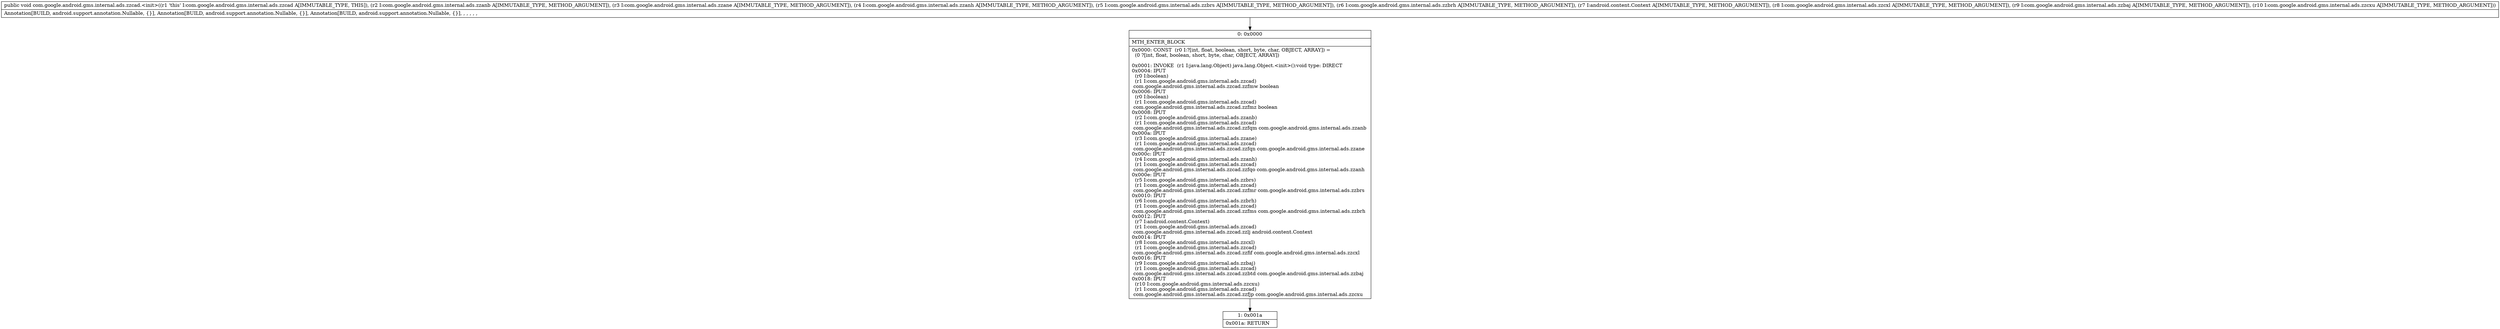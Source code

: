 digraph "CFG forcom.google.android.gms.internal.ads.zzcad.\<init\>(Lcom\/google\/android\/gms\/internal\/ads\/zzanb;Lcom\/google\/android\/gms\/internal\/ads\/zzane;Lcom\/google\/android\/gms\/internal\/ads\/zzanh;Lcom\/google\/android\/gms\/internal\/ads\/zzbrs;Lcom\/google\/android\/gms\/internal\/ads\/zzbrh;Landroid\/content\/Context;Lcom\/google\/android\/gms\/internal\/ads\/zzcxl;Lcom\/google\/android\/gms\/internal\/ads\/zzbaj;Lcom\/google\/android\/gms\/internal\/ads\/zzcxu;)V" {
Node_0 [shape=record,label="{0\:\ 0x0000|MTH_ENTER_BLOCK\l|0x0000: CONST  (r0 I:?[int, float, boolean, short, byte, char, OBJECT, ARRAY]) = \l  (0 ?[int, float, boolean, short, byte, char, OBJECT, ARRAY])\l \l0x0001: INVOKE  (r1 I:java.lang.Object) java.lang.Object.\<init\>():void type: DIRECT \l0x0004: IPUT  \l  (r0 I:boolean)\l  (r1 I:com.google.android.gms.internal.ads.zzcad)\l com.google.android.gms.internal.ads.zzcad.zzfmw boolean \l0x0006: IPUT  \l  (r0 I:boolean)\l  (r1 I:com.google.android.gms.internal.ads.zzcad)\l com.google.android.gms.internal.ads.zzcad.zzfmz boolean \l0x0008: IPUT  \l  (r2 I:com.google.android.gms.internal.ads.zzanb)\l  (r1 I:com.google.android.gms.internal.ads.zzcad)\l com.google.android.gms.internal.ads.zzcad.zzfqm com.google.android.gms.internal.ads.zzanb \l0x000a: IPUT  \l  (r3 I:com.google.android.gms.internal.ads.zzane)\l  (r1 I:com.google.android.gms.internal.ads.zzcad)\l com.google.android.gms.internal.ads.zzcad.zzfqn com.google.android.gms.internal.ads.zzane \l0x000c: IPUT  \l  (r4 I:com.google.android.gms.internal.ads.zzanh)\l  (r1 I:com.google.android.gms.internal.ads.zzcad)\l com.google.android.gms.internal.ads.zzcad.zzfqo com.google.android.gms.internal.ads.zzanh \l0x000e: IPUT  \l  (r5 I:com.google.android.gms.internal.ads.zzbrs)\l  (r1 I:com.google.android.gms.internal.ads.zzcad)\l com.google.android.gms.internal.ads.zzcad.zzfmr com.google.android.gms.internal.ads.zzbrs \l0x0010: IPUT  \l  (r6 I:com.google.android.gms.internal.ads.zzbrh)\l  (r1 I:com.google.android.gms.internal.ads.zzcad)\l com.google.android.gms.internal.ads.zzcad.zzfms com.google.android.gms.internal.ads.zzbrh \l0x0012: IPUT  \l  (r7 I:android.content.Context)\l  (r1 I:com.google.android.gms.internal.ads.zzcad)\l com.google.android.gms.internal.ads.zzcad.zzlj android.content.Context \l0x0014: IPUT  \l  (r8 I:com.google.android.gms.internal.ads.zzcxl)\l  (r1 I:com.google.android.gms.internal.ads.zzcad)\l com.google.android.gms.internal.ads.zzcad.zzfif com.google.android.gms.internal.ads.zzcxl \l0x0016: IPUT  \l  (r9 I:com.google.android.gms.internal.ads.zzbaj)\l  (r1 I:com.google.android.gms.internal.ads.zzcad)\l com.google.android.gms.internal.ads.zzcad.zzbtd com.google.android.gms.internal.ads.zzbaj \l0x0018: IPUT  \l  (r10 I:com.google.android.gms.internal.ads.zzcxu)\l  (r1 I:com.google.android.gms.internal.ads.zzcad)\l com.google.android.gms.internal.ads.zzcad.zzfjp com.google.android.gms.internal.ads.zzcxu \l}"];
Node_1 [shape=record,label="{1\:\ 0x001a|0x001a: RETURN   \l}"];
MethodNode[shape=record,label="{public void com.google.android.gms.internal.ads.zzcad.\<init\>((r1 'this' I:com.google.android.gms.internal.ads.zzcad A[IMMUTABLE_TYPE, THIS]), (r2 I:com.google.android.gms.internal.ads.zzanb A[IMMUTABLE_TYPE, METHOD_ARGUMENT]), (r3 I:com.google.android.gms.internal.ads.zzane A[IMMUTABLE_TYPE, METHOD_ARGUMENT]), (r4 I:com.google.android.gms.internal.ads.zzanh A[IMMUTABLE_TYPE, METHOD_ARGUMENT]), (r5 I:com.google.android.gms.internal.ads.zzbrs A[IMMUTABLE_TYPE, METHOD_ARGUMENT]), (r6 I:com.google.android.gms.internal.ads.zzbrh A[IMMUTABLE_TYPE, METHOD_ARGUMENT]), (r7 I:android.content.Context A[IMMUTABLE_TYPE, METHOD_ARGUMENT]), (r8 I:com.google.android.gms.internal.ads.zzcxl A[IMMUTABLE_TYPE, METHOD_ARGUMENT]), (r9 I:com.google.android.gms.internal.ads.zzbaj A[IMMUTABLE_TYPE, METHOD_ARGUMENT]), (r10 I:com.google.android.gms.internal.ads.zzcxu A[IMMUTABLE_TYPE, METHOD_ARGUMENT]))  | Annotation[BUILD, android.support.annotation.Nullable, \{\}], Annotation[BUILD, android.support.annotation.Nullable, \{\}], Annotation[BUILD, android.support.annotation.Nullable, \{\}], , , , , , \l}"];
MethodNode -> Node_0;
Node_0 -> Node_1;
}

